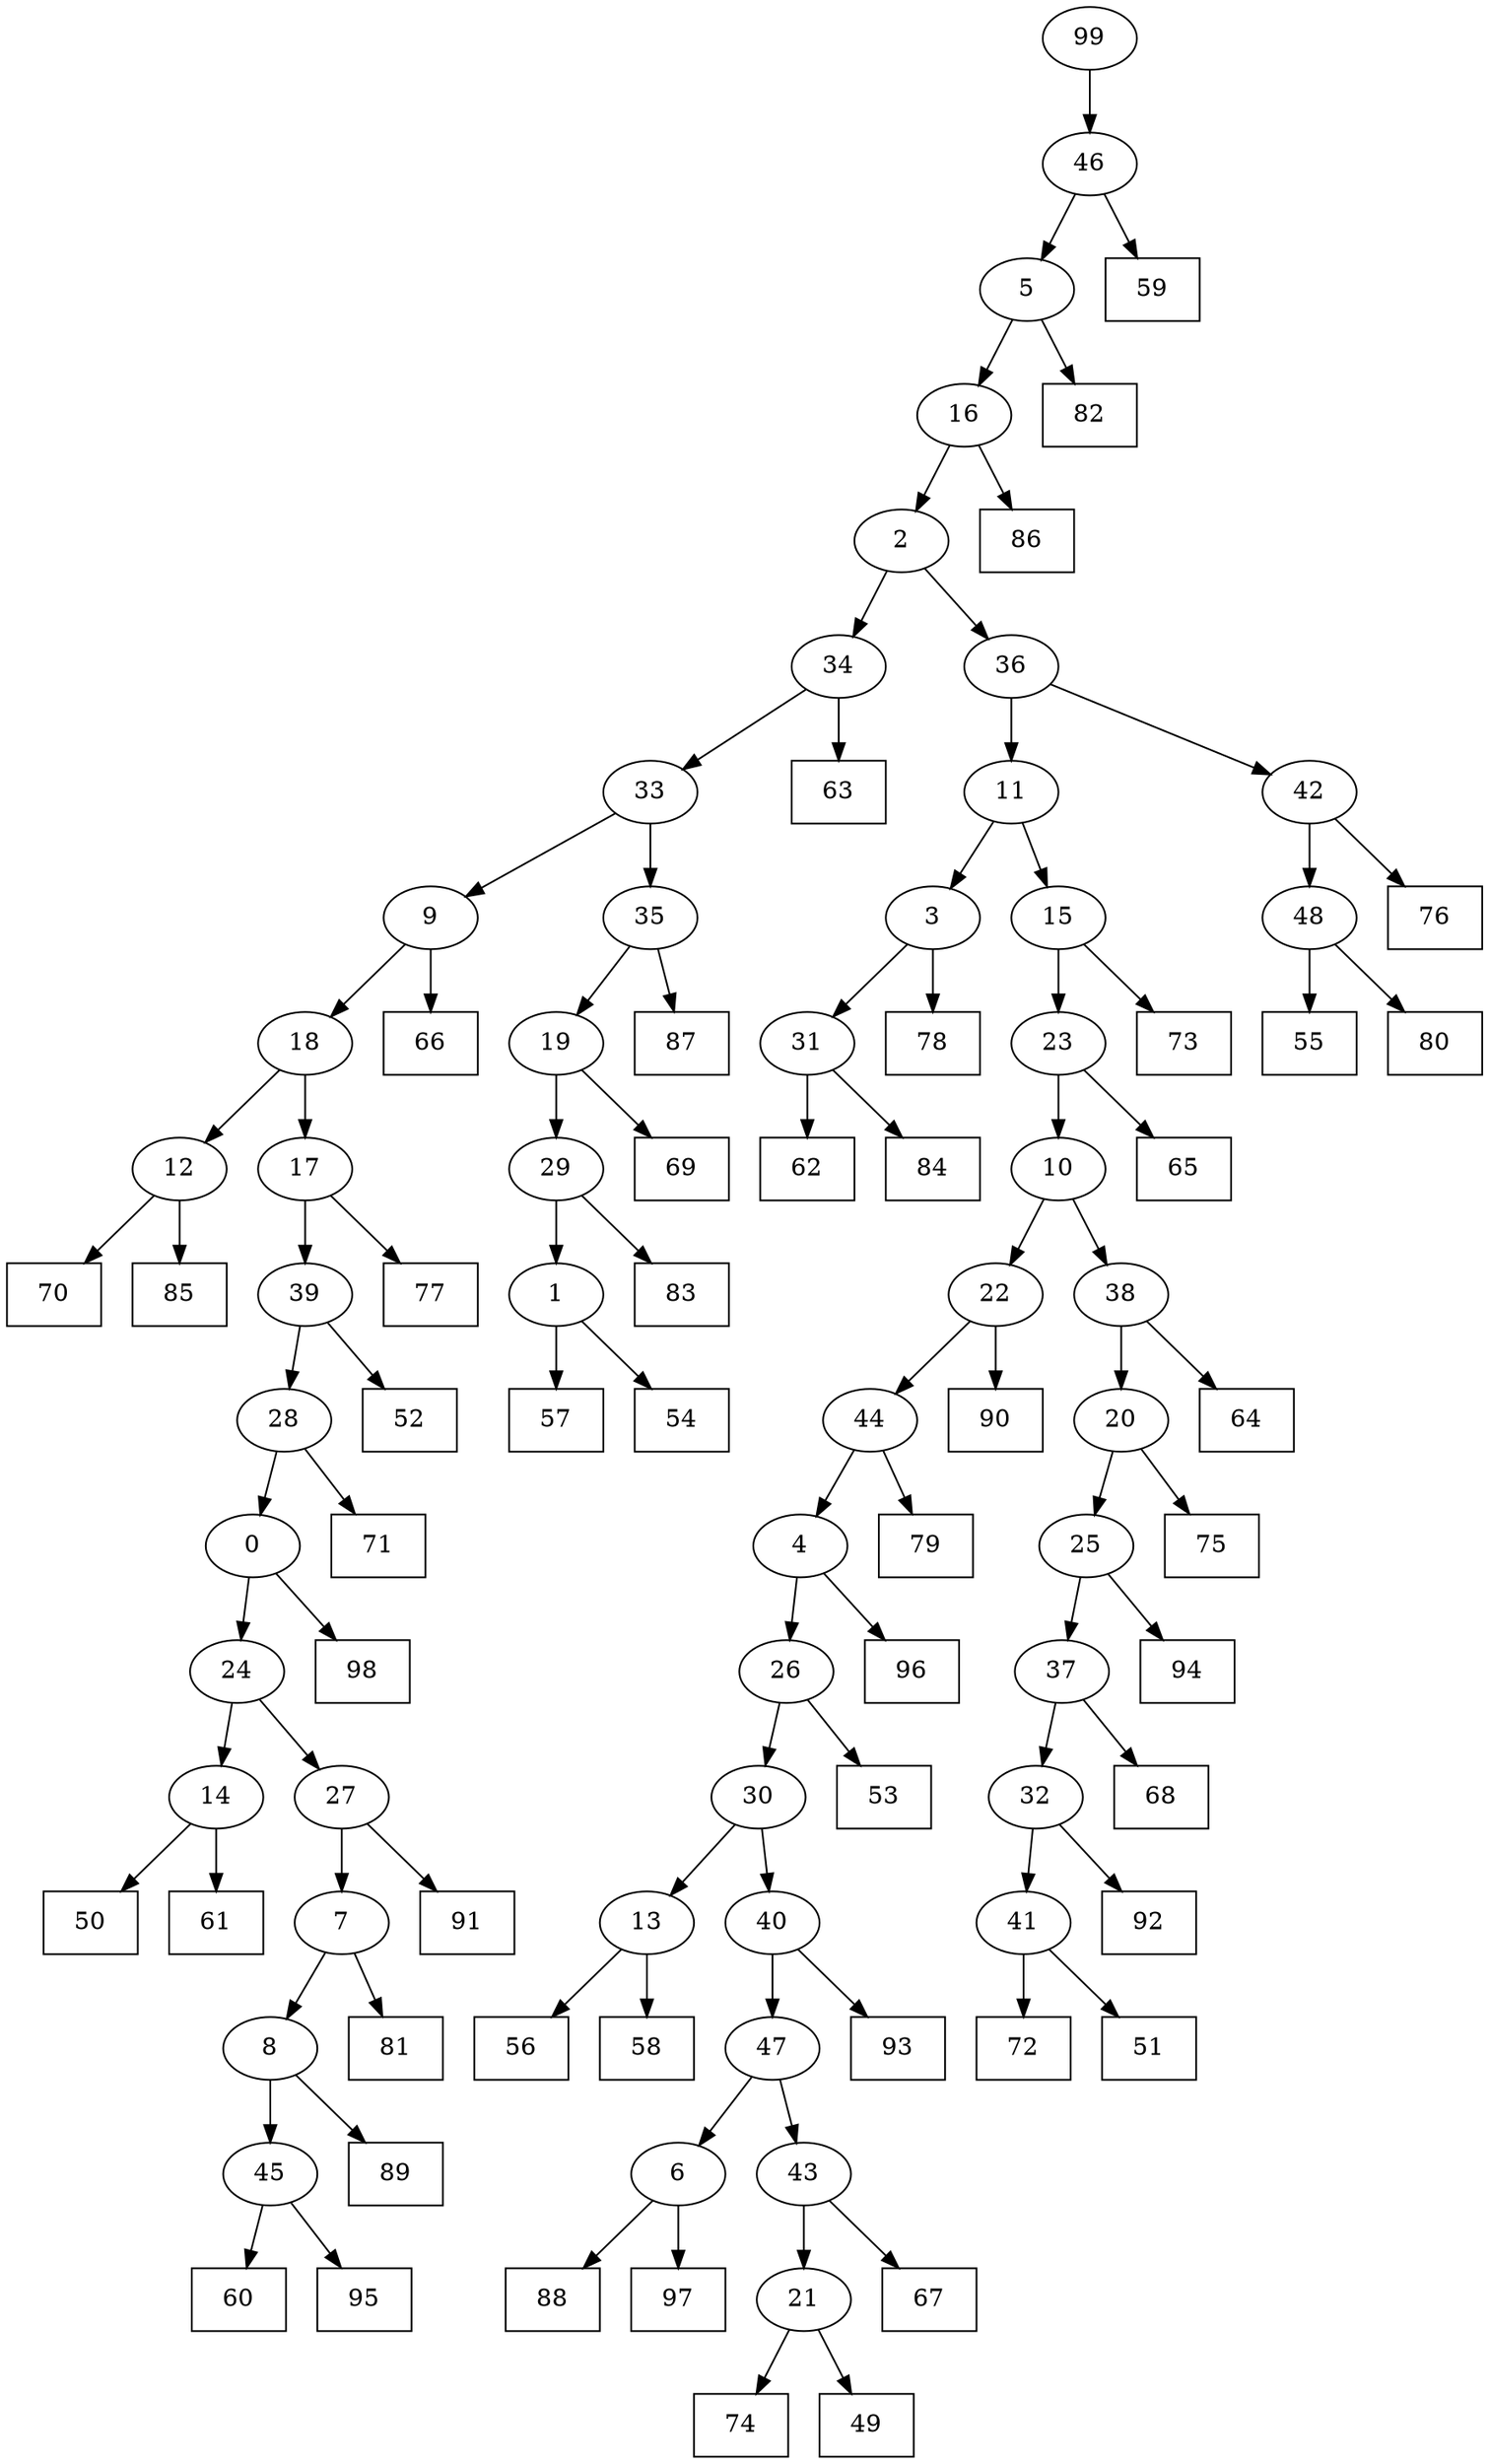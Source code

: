 digraph G {
0[label="0"];
1[label="1"];
2[label="2"];
3[label="3"];
4[label="4"];
5[label="5"];
6[label="6"];
7[label="7"];
8[label="8"];
9[label="9"];
10[label="10"];
11[label="11"];
12[label="12"];
13[label="13"];
14[label="14"];
15[label="15"];
16[label="16"];
17[label="17"];
18[label="18"];
19[label="19"];
20[label="20"];
21[label="21"];
22[label="22"];
23[label="23"];
24[label="24"];
25[label="25"];
26[label="26"];
27[label="27"];
28[label="28"];
29[label="29"];
30[label="30"];
31[label="31"];
32[label="32"];
33[label="33"];
34[label="34"];
35[label="35"];
36[label="36"];
37[label="37"];
38[label="38"];
39[label="39"];
40[label="40"];
41[label="41"];
42[label="42"];
43[label="43"];
44[label="44"];
45[label="45"];
46[label="46"];
47[label="47"];
48[label="48"];
49[shape=box,label="56"];
50[shape=box,label="89"];
51[shape=box,label="57"];
52[shape=box,label="90"];
53[shape=box,label="68"];
54[shape=box,label="93"];
55[shape=box,label="55"];
56[shape=box,label="50"];
57[shape=box,label="83"];
58[shape=box,label="98"];
59[shape=box,label="91"];
60[shape=box,label="82"];
61[shape=box,label="62"];
62[shape=box,label="60"];
63[shape=box,label="77"];
64[shape=box,label="61"];
65[shape=box,label="95"];
66[shape=box,label="63"];
67[shape=box,label="71"];
68[shape=box,label="78"];
69[shape=box,label="67"];
70[shape=box,label="58"];
71[shape=box,label="66"];
72[shape=box,label="76"];
73[shape=box,label="72"];
74[shape=box,label="92"];
75[shape=box,label="65"];
76[shape=box,label="73"];
77[shape=box,label="94"];
78[shape=box,label="74"];
79[shape=box,label="64"];
80[shape=box,label="51"];
81[shape=box,label="84"];
82[shape=box,label="81"];
83[shape=box,label="53"];
84[shape=box,label="69"];
85[shape=box,label="52"];
86[shape=box,label="87"];
87[shape=box,label="59"];
88[shape=box,label="70"];
89[shape=box,label="88"];
90[shape=box,label="80"];
91[shape=box,label="85"];
92[shape=box,label="49"];
93[shape=box,label="97"];
94[shape=box,label="96"];
95[shape=box,label="54"];
96[shape=box,label="86"];
97[shape=box,label="75"];
98[shape=box,label="79"];
99[label="99"];
41->80 ;
40->47 ;
17->63 ;
12->91 ;
25->77 ;
13->49 ;
34->66 ;
12->88 ;
4->26 ;
26->83 ;
23->10 ;
48->55 ;
18->12 ;
38->79 ;
8->50 ;
9->71 ;
2->34 ;
28->67 ;
39->85 ;
43->69 ;
44->98 ;
47->43 ;
11->3 ;
3->68 ;
36->11 ;
21->92 ;
20->25 ;
0->24 ;
6->89 ;
11->15 ;
20->97 ;
41->73 ;
46->5 ;
43->21 ;
14->64 ;
31->61 ;
19->84 ;
29->57 ;
14->56 ;
1->95 ;
27->59 ;
47->6 ;
33->35 ;
35->19 ;
40->54 ;
21->78 ;
0->58 ;
22->44 ;
33->9 ;
32->41 ;
30->13 ;
13->70 ;
19->29 ;
24->14 ;
26->30 ;
30->40 ;
6->93 ;
36->42 ;
42->72 ;
37->53 ;
7->8 ;
3->31 ;
17->39 ;
5->60 ;
10->38 ;
2->36 ;
38->20 ;
45->65 ;
35->86 ;
29->1 ;
1->51 ;
32->74 ;
9->18 ;
18->17 ;
31->81 ;
15->76 ;
16->96 ;
23->75 ;
27->7 ;
7->82 ;
46->87 ;
99->46 ;
42->48 ;
48->90 ;
37->32 ;
8->45 ;
45->62 ;
24->27 ;
5->16 ;
16->2 ;
25->37 ;
39->28 ;
28->0 ;
34->33 ;
10->22 ;
22->52 ;
15->23 ;
44->4 ;
4->94 ;
}
